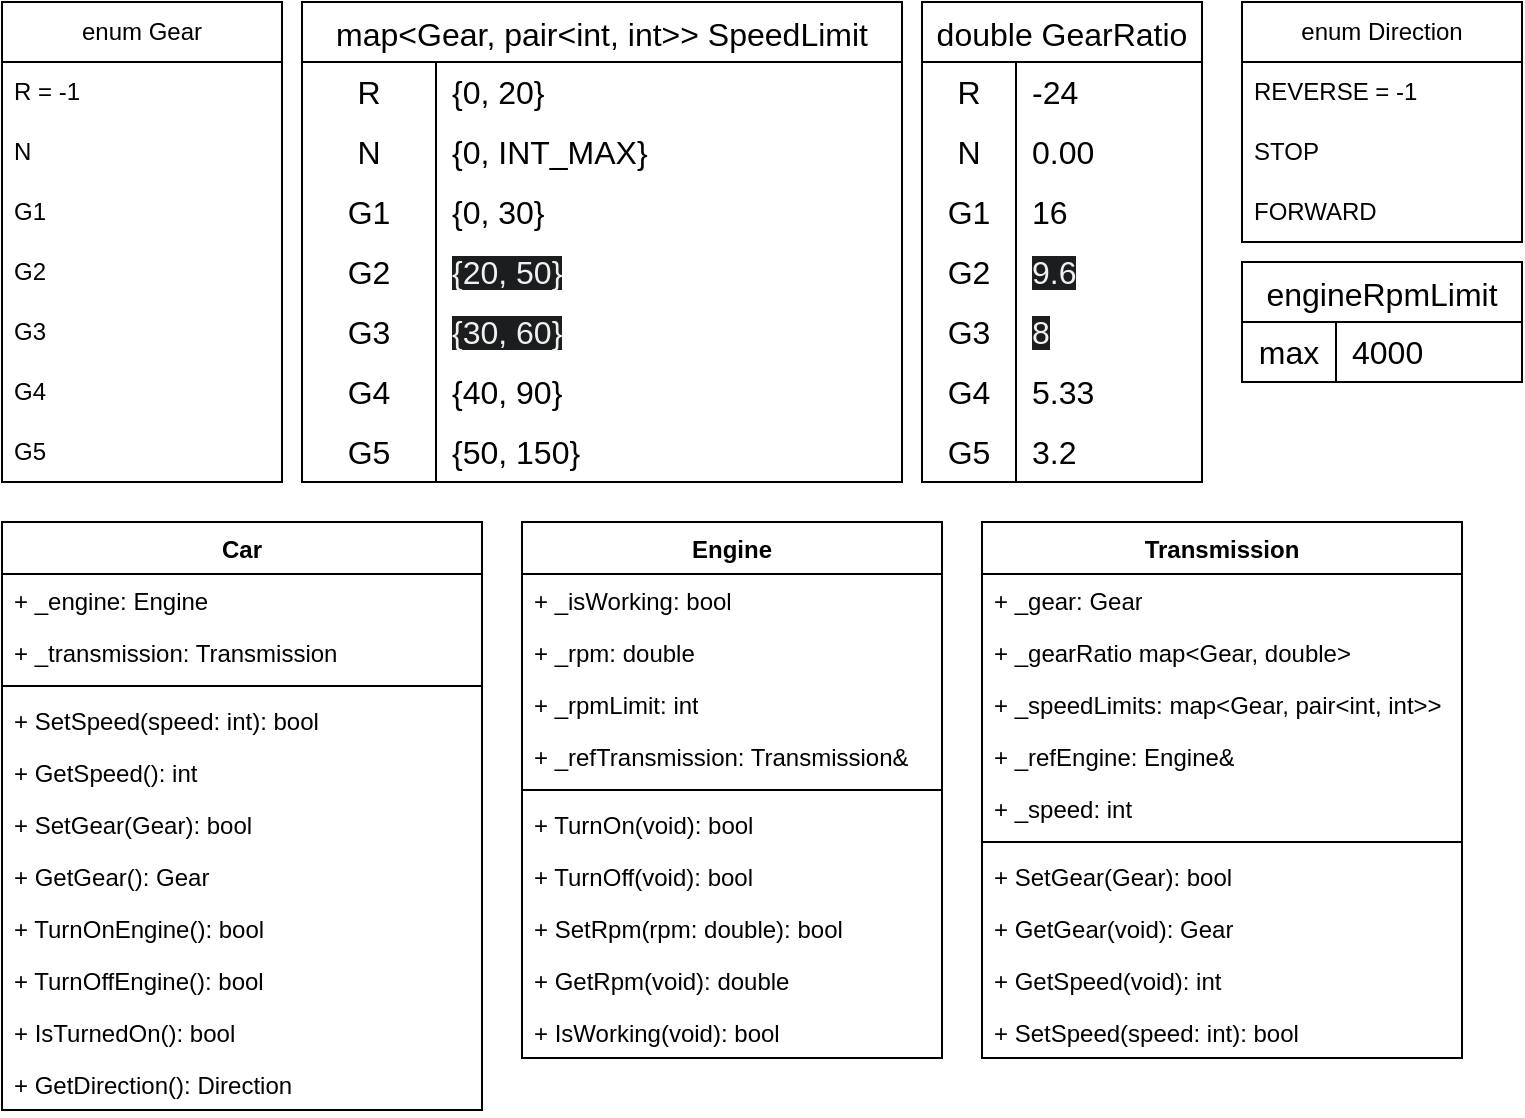 <mxfile version="24.1.0" type="device">
  <diagram id="6lYlcoPWUrVrWFuc1399" name="Страница — 1">
    <mxGraphModel dx="1502" dy="725" grid="1" gridSize="10" guides="1" tooltips="1" connect="1" arrows="1" fold="1" page="1" pageScale="1" pageWidth="827" pageHeight="1169" math="0" shadow="0">
      <root>
        <mxCell id="0" />
        <mxCell id="1" parent="0" />
        <mxCell id="TPTpMPgD_mqjAz3psXa6-1" value="enum Gear" style="swimlane;fontStyle=0;childLayout=stackLayout;horizontal=1;startSize=30;horizontalStack=0;resizeParent=1;resizeParentMax=0;resizeLast=0;collapsible=1;marginBottom=0;whiteSpace=wrap;html=1;" parent="1" vertex="1">
          <mxGeometry x="40" y="40" width="140" height="240" as="geometry" />
        </mxCell>
        <mxCell id="TPTpMPgD_mqjAz3psXa6-2" value="R = -1" style="text;strokeColor=none;fillColor=none;align=left;verticalAlign=middle;spacingLeft=4;spacingRight=4;overflow=hidden;points=[[0,0.5],[1,0.5]];portConstraint=eastwest;rotatable=0;whiteSpace=wrap;html=1;" parent="TPTpMPgD_mqjAz3psXa6-1" vertex="1">
          <mxGeometry y="30" width="140" height="30" as="geometry" />
        </mxCell>
        <mxCell id="TPTpMPgD_mqjAz3psXa6-3" value="N" style="text;strokeColor=none;fillColor=none;align=left;verticalAlign=middle;spacingLeft=4;spacingRight=4;overflow=hidden;points=[[0,0.5],[1,0.5]];portConstraint=eastwest;rotatable=0;whiteSpace=wrap;html=1;" parent="TPTpMPgD_mqjAz3psXa6-1" vertex="1">
          <mxGeometry y="60" width="140" height="30" as="geometry" />
        </mxCell>
        <mxCell id="TPTpMPgD_mqjAz3psXa6-4" value="G1" style="text;strokeColor=none;fillColor=none;align=left;verticalAlign=middle;spacingLeft=4;spacingRight=4;overflow=hidden;points=[[0,0.5],[1,0.5]];portConstraint=eastwest;rotatable=0;whiteSpace=wrap;html=1;" parent="TPTpMPgD_mqjAz3psXa6-1" vertex="1">
          <mxGeometry y="90" width="140" height="30" as="geometry" />
        </mxCell>
        <mxCell id="TPTpMPgD_mqjAz3psXa6-8" value="G2" style="text;strokeColor=none;fillColor=none;align=left;verticalAlign=middle;spacingLeft=4;spacingRight=4;overflow=hidden;points=[[0,0.5],[1,0.5]];portConstraint=eastwest;rotatable=0;whiteSpace=wrap;html=1;" parent="TPTpMPgD_mqjAz3psXa6-1" vertex="1">
          <mxGeometry y="120" width="140" height="30" as="geometry" />
        </mxCell>
        <mxCell id="TPTpMPgD_mqjAz3psXa6-7" value="G3" style="text;strokeColor=none;fillColor=none;align=left;verticalAlign=middle;spacingLeft=4;spacingRight=4;overflow=hidden;points=[[0,0.5],[1,0.5]];portConstraint=eastwest;rotatable=0;whiteSpace=wrap;html=1;" parent="TPTpMPgD_mqjAz3psXa6-1" vertex="1">
          <mxGeometry y="150" width="140" height="30" as="geometry" />
        </mxCell>
        <mxCell id="TPTpMPgD_mqjAz3psXa6-6" value="G4" style="text;strokeColor=none;fillColor=none;align=left;verticalAlign=middle;spacingLeft=4;spacingRight=4;overflow=hidden;points=[[0,0.5],[1,0.5]];portConstraint=eastwest;rotatable=0;whiteSpace=wrap;html=1;" parent="TPTpMPgD_mqjAz3psXa6-1" vertex="1">
          <mxGeometry y="180" width="140" height="30" as="geometry" />
        </mxCell>
        <mxCell id="TPTpMPgD_mqjAz3psXa6-5" value="G5" style="text;strokeColor=none;fillColor=none;align=left;verticalAlign=middle;spacingLeft=4;spacingRight=4;overflow=hidden;points=[[0,0.5],[1,0.5]];portConstraint=eastwest;rotatable=0;whiteSpace=wrap;html=1;" parent="TPTpMPgD_mqjAz3psXa6-1" vertex="1">
          <mxGeometry y="210" width="140" height="30" as="geometry" />
        </mxCell>
        <mxCell id="TPTpMPgD_mqjAz3psXa6-21" value="map&lt;Gear, pair&lt;int, int&gt;&gt; SpeedLimit" style="shape=table;startSize=30;container=1;collapsible=0;childLayout=tableLayout;fixedRows=1;rowLines=0;fontStyle=0;strokeColor=default;fontSize=16;" parent="1" vertex="1">
          <mxGeometry x="190" y="40" width="300" height="240" as="geometry" />
        </mxCell>
        <mxCell id="TPTpMPgD_mqjAz3psXa6-22" value="" style="shape=tableRow;horizontal=0;startSize=0;swimlaneHead=0;swimlaneBody=0;top=0;left=0;bottom=0;right=0;collapsible=0;dropTarget=0;fillColor=none;points=[[0,0.5],[1,0.5]];portConstraint=eastwest;strokeColor=inherit;fontSize=16;" parent="TPTpMPgD_mqjAz3psXa6-21" vertex="1">
          <mxGeometry y="30" width="300" height="30" as="geometry" />
        </mxCell>
        <mxCell id="TPTpMPgD_mqjAz3psXa6-23" value="R" style="shape=partialRectangle;html=1;whiteSpace=wrap;connectable=0;fillColor=none;top=0;left=0;bottom=0;right=0;overflow=hidden;pointerEvents=1;strokeColor=inherit;fontSize=16;" parent="TPTpMPgD_mqjAz3psXa6-22" vertex="1">
          <mxGeometry width="67" height="30" as="geometry">
            <mxRectangle width="67" height="30" as="alternateBounds" />
          </mxGeometry>
        </mxCell>
        <mxCell id="TPTpMPgD_mqjAz3psXa6-24" value="{0, 20}" style="shape=partialRectangle;html=1;whiteSpace=wrap;connectable=0;fillColor=none;top=0;left=0;bottom=0;right=0;align=left;spacingLeft=6;overflow=hidden;strokeColor=inherit;fontSize=16;" parent="TPTpMPgD_mqjAz3psXa6-22" vertex="1">
          <mxGeometry x="67" width="233" height="30" as="geometry">
            <mxRectangle width="233" height="30" as="alternateBounds" />
          </mxGeometry>
        </mxCell>
        <mxCell id="TPTpMPgD_mqjAz3psXa6-25" value="" style="shape=tableRow;horizontal=0;startSize=0;swimlaneHead=0;swimlaneBody=0;top=0;left=0;bottom=0;right=0;collapsible=0;dropTarget=0;fillColor=none;points=[[0,0.5],[1,0.5]];portConstraint=eastwest;strokeColor=inherit;fontSize=16;" parent="TPTpMPgD_mqjAz3psXa6-21" vertex="1">
          <mxGeometry y="60" width="300" height="30" as="geometry" />
        </mxCell>
        <mxCell id="TPTpMPgD_mqjAz3psXa6-26" value="N" style="shape=partialRectangle;html=1;whiteSpace=wrap;connectable=0;fillColor=none;top=0;left=0;bottom=0;right=0;overflow=hidden;strokeColor=inherit;fontSize=16;" parent="TPTpMPgD_mqjAz3psXa6-25" vertex="1">
          <mxGeometry width="67" height="30" as="geometry">
            <mxRectangle width="67" height="30" as="alternateBounds" />
          </mxGeometry>
        </mxCell>
        <mxCell id="TPTpMPgD_mqjAz3psXa6-27" value="{0, INT_MAX}" style="shape=partialRectangle;html=1;whiteSpace=wrap;connectable=0;fillColor=none;top=0;left=0;bottom=0;right=0;align=left;spacingLeft=6;overflow=hidden;strokeColor=inherit;fontSize=16;" parent="TPTpMPgD_mqjAz3psXa6-25" vertex="1">
          <mxGeometry x="67" width="233" height="30" as="geometry">
            <mxRectangle width="233" height="30" as="alternateBounds" />
          </mxGeometry>
        </mxCell>
        <mxCell id="TPTpMPgD_mqjAz3psXa6-28" value="" style="shape=tableRow;horizontal=0;startSize=0;swimlaneHead=0;swimlaneBody=0;top=0;left=0;bottom=0;right=0;collapsible=0;dropTarget=0;fillColor=none;points=[[0,0.5],[1,0.5]];portConstraint=eastwest;strokeColor=inherit;fontSize=16;" parent="TPTpMPgD_mqjAz3psXa6-21" vertex="1">
          <mxGeometry y="90" width="300" height="30" as="geometry" />
        </mxCell>
        <mxCell id="TPTpMPgD_mqjAz3psXa6-29" value="G1" style="shape=partialRectangle;html=1;whiteSpace=wrap;connectable=0;fillColor=none;top=0;left=0;bottom=0;right=0;overflow=hidden;strokeColor=inherit;fontSize=16;" parent="TPTpMPgD_mqjAz3psXa6-28" vertex="1">
          <mxGeometry width="67" height="30" as="geometry">
            <mxRectangle width="67" height="30" as="alternateBounds" />
          </mxGeometry>
        </mxCell>
        <mxCell id="TPTpMPgD_mqjAz3psXa6-30" value="{0, 30}" style="shape=partialRectangle;html=1;whiteSpace=wrap;connectable=0;fillColor=none;top=0;left=0;bottom=0;right=0;align=left;spacingLeft=6;overflow=hidden;strokeColor=inherit;fontSize=16;" parent="TPTpMPgD_mqjAz3psXa6-28" vertex="1">
          <mxGeometry x="67" width="233" height="30" as="geometry">
            <mxRectangle width="233" height="30" as="alternateBounds" />
          </mxGeometry>
        </mxCell>
        <mxCell id="TPTpMPgD_mqjAz3psXa6-40" style="shape=tableRow;horizontal=0;startSize=0;swimlaneHead=0;swimlaneBody=0;top=0;left=0;bottom=0;right=0;collapsible=0;dropTarget=0;fillColor=none;points=[[0,0.5],[1,0.5]];portConstraint=eastwest;strokeColor=inherit;fontSize=16;" parent="TPTpMPgD_mqjAz3psXa6-21" vertex="1">
          <mxGeometry y="120" width="300" height="30" as="geometry" />
        </mxCell>
        <mxCell id="TPTpMPgD_mqjAz3psXa6-41" value="G2" style="shape=partialRectangle;html=1;whiteSpace=wrap;connectable=0;fillColor=none;top=0;left=0;bottom=0;right=0;overflow=hidden;strokeColor=inherit;fontSize=16;" parent="TPTpMPgD_mqjAz3psXa6-40" vertex="1">
          <mxGeometry width="67" height="30" as="geometry">
            <mxRectangle width="67" height="30" as="alternateBounds" />
          </mxGeometry>
        </mxCell>
        <mxCell id="TPTpMPgD_mqjAz3psXa6-42" value="&lt;span style=&quot;color: rgb(240, 240, 240); font-family: Helvetica; font-size: 16px; font-style: normal; font-variant-ligatures: normal; font-variant-caps: normal; font-weight: 400; letter-spacing: normal; orphans: 2; text-align: left; text-indent: 0px; text-transform: none; widows: 2; word-spacing: 0px; -webkit-text-stroke-width: 0px; white-space: normal; background-color: rgb(27, 29, 30); text-decoration-thickness: initial; text-decoration-style: initial; text-decoration-color: initial; display: inline !important; float: none;&quot;&gt;{20, 50}&lt;/span&gt;" style="shape=partialRectangle;html=1;whiteSpace=wrap;connectable=0;fillColor=none;top=0;left=0;bottom=0;right=0;align=left;spacingLeft=6;overflow=hidden;strokeColor=inherit;fontSize=16;" parent="TPTpMPgD_mqjAz3psXa6-40" vertex="1">
          <mxGeometry x="67" width="233" height="30" as="geometry">
            <mxRectangle width="233" height="30" as="alternateBounds" />
          </mxGeometry>
        </mxCell>
        <mxCell id="TPTpMPgD_mqjAz3psXa6-37" style="shape=tableRow;horizontal=0;startSize=0;swimlaneHead=0;swimlaneBody=0;top=0;left=0;bottom=0;right=0;collapsible=0;dropTarget=0;fillColor=none;points=[[0,0.5],[1,0.5]];portConstraint=eastwest;strokeColor=inherit;fontSize=16;" parent="TPTpMPgD_mqjAz3psXa6-21" vertex="1">
          <mxGeometry y="150" width="300" height="30" as="geometry" />
        </mxCell>
        <mxCell id="TPTpMPgD_mqjAz3psXa6-38" value="G3" style="shape=partialRectangle;html=1;whiteSpace=wrap;connectable=0;fillColor=none;top=0;left=0;bottom=0;right=0;overflow=hidden;strokeColor=inherit;fontSize=16;" parent="TPTpMPgD_mqjAz3psXa6-37" vertex="1">
          <mxGeometry width="67" height="30" as="geometry">
            <mxRectangle width="67" height="30" as="alternateBounds" />
          </mxGeometry>
        </mxCell>
        <mxCell id="TPTpMPgD_mqjAz3psXa6-39" value="&lt;span style=&quot;color: rgb(240, 240, 240); font-family: Helvetica; font-size: 16px; font-style: normal; font-variant-ligatures: normal; font-variant-caps: normal; font-weight: 400; letter-spacing: normal; orphans: 2; text-align: left; text-indent: 0px; text-transform: none; widows: 2; word-spacing: 0px; -webkit-text-stroke-width: 0px; white-space: normal; background-color: rgb(27, 29, 30); text-decoration-thickness: initial; text-decoration-style: initial; text-decoration-color: initial; display: inline !important; float: none;&quot;&gt;{30, 60}&lt;/span&gt;" style="shape=partialRectangle;html=1;whiteSpace=wrap;connectable=0;fillColor=none;top=0;left=0;bottom=0;right=0;align=left;spacingLeft=6;overflow=hidden;strokeColor=inherit;fontSize=16;" parent="TPTpMPgD_mqjAz3psXa6-37" vertex="1">
          <mxGeometry x="67" width="233" height="30" as="geometry">
            <mxRectangle width="233" height="30" as="alternateBounds" />
          </mxGeometry>
        </mxCell>
        <mxCell id="TPTpMPgD_mqjAz3psXa6-34" style="shape=tableRow;horizontal=0;startSize=0;swimlaneHead=0;swimlaneBody=0;top=0;left=0;bottom=0;right=0;collapsible=0;dropTarget=0;fillColor=none;points=[[0,0.5],[1,0.5]];portConstraint=eastwest;strokeColor=inherit;fontSize=16;" parent="TPTpMPgD_mqjAz3psXa6-21" vertex="1">
          <mxGeometry y="180" width="300" height="30" as="geometry" />
        </mxCell>
        <mxCell id="TPTpMPgD_mqjAz3psXa6-35" value="G4" style="shape=partialRectangle;html=1;whiteSpace=wrap;connectable=0;fillColor=none;top=0;left=0;bottom=0;right=0;overflow=hidden;strokeColor=inherit;fontSize=16;" parent="TPTpMPgD_mqjAz3psXa6-34" vertex="1">
          <mxGeometry width="67" height="30" as="geometry">
            <mxRectangle width="67" height="30" as="alternateBounds" />
          </mxGeometry>
        </mxCell>
        <mxCell id="TPTpMPgD_mqjAz3psXa6-36" value="{40, 90}" style="shape=partialRectangle;html=1;whiteSpace=wrap;connectable=0;fillColor=none;top=0;left=0;bottom=0;right=0;align=left;spacingLeft=6;overflow=hidden;strokeColor=inherit;fontSize=16;" parent="TPTpMPgD_mqjAz3psXa6-34" vertex="1">
          <mxGeometry x="67" width="233" height="30" as="geometry">
            <mxRectangle width="233" height="30" as="alternateBounds" />
          </mxGeometry>
        </mxCell>
        <mxCell id="TPTpMPgD_mqjAz3psXa6-31" style="shape=tableRow;horizontal=0;startSize=0;swimlaneHead=0;swimlaneBody=0;top=0;left=0;bottom=0;right=0;collapsible=0;dropTarget=0;fillColor=none;points=[[0,0.5],[1,0.5]];portConstraint=eastwest;strokeColor=inherit;fontSize=16;" parent="TPTpMPgD_mqjAz3psXa6-21" vertex="1">
          <mxGeometry y="210" width="300" height="30" as="geometry" />
        </mxCell>
        <mxCell id="TPTpMPgD_mqjAz3psXa6-32" value="G5" style="shape=partialRectangle;html=1;whiteSpace=wrap;connectable=0;fillColor=none;top=0;left=0;bottom=0;right=0;overflow=hidden;strokeColor=inherit;fontSize=16;" parent="TPTpMPgD_mqjAz3psXa6-31" vertex="1">
          <mxGeometry width="67" height="30" as="geometry">
            <mxRectangle width="67" height="30" as="alternateBounds" />
          </mxGeometry>
        </mxCell>
        <mxCell id="TPTpMPgD_mqjAz3psXa6-33" value="{50, 150}" style="shape=partialRectangle;html=1;whiteSpace=wrap;connectable=0;fillColor=none;top=0;left=0;bottom=0;right=0;align=left;spacingLeft=6;overflow=hidden;strokeColor=inherit;fontSize=16;" parent="TPTpMPgD_mqjAz3psXa6-31" vertex="1">
          <mxGeometry x="67" width="233" height="30" as="geometry">
            <mxRectangle width="233" height="30" as="alternateBounds" />
          </mxGeometry>
        </mxCell>
        <mxCell id="TPTpMPgD_mqjAz3psXa6-43" value="Car" style="swimlane;fontStyle=1;align=center;verticalAlign=top;childLayout=stackLayout;horizontal=1;startSize=26;horizontalStack=0;resizeParent=1;resizeParentMax=0;resizeLast=0;collapsible=1;marginBottom=0;whiteSpace=wrap;html=1;" parent="1" vertex="1">
          <mxGeometry x="40" y="300" width="240" height="294" as="geometry" />
        </mxCell>
        <mxCell id="TPTpMPgD_mqjAz3psXa6-51" value="+ _engine: Engine" style="text;strokeColor=none;fillColor=none;align=left;verticalAlign=top;spacingLeft=4;spacingRight=4;overflow=hidden;rotatable=0;points=[[0,0.5],[1,0.5]];portConstraint=eastwest;whiteSpace=wrap;html=1;" parent="TPTpMPgD_mqjAz3psXa6-43" vertex="1">
          <mxGeometry y="26" width="240" height="26" as="geometry" />
        </mxCell>
        <mxCell id="TPTpMPgD_mqjAz3psXa6-50" value="+ _transmission: Tr&lt;span style=&quot;background-color: initial;&quot;&gt;ansmission&lt;/span&gt;" style="text;strokeColor=none;fillColor=none;align=left;verticalAlign=top;spacingLeft=4;spacingRight=4;overflow=hidden;rotatable=0;points=[[0,0.5],[1,0.5]];portConstraint=eastwest;whiteSpace=wrap;html=1;" parent="TPTpMPgD_mqjAz3psXa6-43" vertex="1">
          <mxGeometry y="52" width="240" height="26" as="geometry" />
        </mxCell>
        <mxCell id="TPTpMPgD_mqjAz3psXa6-45" value="" style="line;strokeWidth=1;fillColor=none;align=left;verticalAlign=middle;spacingTop=-1;spacingLeft=3;spacingRight=3;rotatable=0;labelPosition=right;points=[];portConstraint=eastwest;strokeColor=inherit;" parent="TPTpMPgD_mqjAz3psXa6-43" vertex="1">
          <mxGeometry y="78" width="240" height="8" as="geometry" />
        </mxCell>
        <mxCell id="TPTpMPgD_mqjAz3psXa6-49" value="+ SetSpeed(speed: int): bool" style="text;strokeColor=none;fillColor=none;align=left;verticalAlign=top;spacingLeft=4;spacingRight=4;overflow=hidden;rotatable=0;points=[[0,0.5],[1,0.5]];portConstraint=eastwest;whiteSpace=wrap;html=1;" parent="TPTpMPgD_mqjAz3psXa6-43" vertex="1">
          <mxGeometry y="86" width="240" height="26" as="geometry" />
        </mxCell>
        <mxCell id="TPTpMPgD_mqjAz3psXa6-48" value="+ GetSpeed(): int" style="text;strokeColor=none;fillColor=none;align=left;verticalAlign=top;spacingLeft=4;spacingRight=4;overflow=hidden;rotatable=0;points=[[0,0.5],[1,0.5]];portConstraint=eastwest;whiteSpace=wrap;html=1;" parent="TPTpMPgD_mqjAz3psXa6-43" vertex="1">
          <mxGeometry y="112" width="240" height="26" as="geometry" />
        </mxCell>
        <mxCell id="TPTpMPgD_mqjAz3psXa6-47" value="+ SetGear(Gear): bool" style="text;strokeColor=none;fillColor=none;align=left;verticalAlign=top;spacingLeft=4;spacingRight=4;overflow=hidden;rotatable=0;points=[[0,0.5],[1,0.5]];portConstraint=eastwest;whiteSpace=wrap;html=1;" parent="TPTpMPgD_mqjAz3psXa6-43" vertex="1">
          <mxGeometry y="138" width="240" height="26" as="geometry" />
        </mxCell>
        <mxCell id="TPTpMPgD_mqjAz3psXa6-160" value="+ GetGear(): Gear" style="text;strokeColor=none;fillColor=none;align=left;verticalAlign=top;spacingLeft=4;spacingRight=4;overflow=hidden;rotatable=0;points=[[0,0.5],[1,0.5]];portConstraint=eastwest;whiteSpace=wrap;html=1;" parent="TPTpMPgD_mqjAz3psXa6-43" vertex="1">
          <mxGeometry y="164" width="240" height="26" as="geometry" />
        </mxCell>
        <mxCell id="TPTpMPgD_mqjAz3psXa6-72" value="+ TurnOnEngine(): bool" style="text;strokeColor=none;fillColor=none;align=left;verticalAlign=top;spacingLeft=4;spacingRight=4;overflow=hidden;rotatable=0;points=[[0,0.5],[1,0.5]];portConstraint=eastwest;whiteSpace=wrap;html=1;" parent="TPTpMPgD_mqjAz3psXa6-43" vertex="1">
          <mxGeometry y="190" width="240" height="26" as="geometry" />
        </mxCell>
        <mxCell id="TPTpMPgD_mqjAz3psXa6-71" value="+ TurnOffEngine(): bool" style="text;strokeColor=none;fillColor=none;align=left;verticalAlign=top;spacingLeft=4;spacingRight=4;overflow=hidden;rotatable=0;points=[[0,0.5],[1,0.5]];portConstraint=eastwest;whiteSpace=wrap;html=1;" parent="TPTpMPgD_mqjAz3psXa6-43" vertex="1">
          <mxGeometry y="216" width="240" height="26" as="geometry" />
        </mxCell>
        <mxCell id="TPTpMPgD_mqjAz3psXa6-136" value="+ IsTurnedOn(): bool" style="text;strokeColor=none;fillColor=none;align=left;verticalAlign=top;spacingLeft=4;spacingRight=4;overflow=hidden;rotatable=0;points=[[0,0.5],[1,0.5]];portConstraint=eastwest;whiteSpace=wrap;html=1;" parent="TPTpMPgD_mqjAz3psXa6-43" vertex="1">
          <mxGeometry y="242" width="240" height="26" as="geometry" />
        </mxCell>
        <mxCell id="TPTpMPgD_mqjAz3psXa6-159" value="+ GetDirection(): Direction" style="text;strokeColor=none;fillColor=none;align=left;verticalAlign=top;spacingLeft=4;spacingRight=4;overflow=hidden;rotatable=0;points=[[0,0.5],[1,0.5]];portConstraint=eastwest;whiteSpace=wrap;html=1;" parent="TPTpMPgD_mqjAz3psXa6-43" vertex="1">
          <mxGeometry y="268" width="240" height="26" as="geometry" />
        </mxCell>
        <mxCell id="TPTpMPgD_mqjAz3psXa6-52" value="Engine" style="swimlane;fontStyle=1;align=center;verticalAlign=top;childLayout=stackLayout;horizontal=1;startSize=26;horizontalStack=0;resizeParent=1;resizeParentMax=0;resizeLast=0;collapsible=1;marginBottom=0;whiteSpace=wrap;html=1;" parent="1" vertex="1">
          <mxGeometry x="300" y="300" width="210" height="268" as="geometry" />
        </mxCell>
        <mxCell id="ascmvJ3S3GKUbFKIcnpn-3" value="+ _isWorking: bool" style="text;strokeColor=none;fillColor=none;align=left;verticalAlign=top;spacingLeft=4;spacingRight=4;overflow=hidden;rotatable=0;points=[[0,0.5],[1,0.5]];portConstraint=eastwest;whiteSpace=wrap;html=1;" parent="TPTpMPgD_mqjAz3psXa6-52" vertex="1">
          <mxGeometry y="26" width="210" height="26" as="geometry" />
        </mxCell>
        <mxCell id="TPTpMPgD_mqjAz3psXa6-73" value="+ _rpm: double" style="text;strokeColor=none;fillColor=none;align=left;verticalAlign=top;spacingLeft=4;spacingRight=4;overflow=hidden;rotatable=0;points=[[0,0.5],[1,0.5]];portConstraint=eastwest;whiteSpace=wrap;html=1;" parent="TPTpMPgD_mqjAz3psXa6-52" vertex="1">
          <mxGeometry y="52" width="210" height="26" as="geometry" />
        </mxCell>
        <mxCell id="TPTpMPgD_mqjAz3psXa6-75" value="&lt;div style=&quot;text-align: center;&quot;&gt;&lt;span style=&quot;background-color: initial;&quot;&gt;+ _rpmLimit: &lt;span style=&quot;text-wrap: nowrap;&quot;&gt;int&lt;/span&gt;&lt;/span&gt;&lt;/div&gt;" style="text;strokeColor=none;fillColor=none;align=left;verticalAlign=top;spacingLeft=4;spacingRight=4;overflow=hidden;rotatable=0;points=[[0,0.5],[1,0.5]];portConstraint=eastwest;whiteSpace=wrap;html=1;" parent="TPTpMPgD_mqjAz3psXa6-52" vertex="1">
          <mxGeometry y="78" width="210" height="26" as="geometry" />
        </mxCell>
        <mxCell id="ascmvJ3S3GKUbFKIcnpn-2" value="+ _refTransmission: Transmission&amp;amp;" style="text;strokeColor=none;fillColor=none;align=left;verticalAlign=top;spacingLeft=4;spacingRight=4;overflow=hidden;rotatable=0;points=[[0,0.5],[1,0.5]];portConstraint=eastwest;whiteSpace=wrap;html=1;" parent="TPTpMPgD_mqjAz3psXa6-52" vertex="1">
          <mxGeometry y="104" width="210" height="26" as="geometry" />
        </mxCell>
        <mxCell id="TPTpMPgD_mqjAz3psXa6-56" value="" style="line;strokeWidth=1;fillColor=none;align=left;verticalAlign=middle;spacingTop=-1;spacingLeft=3;spacingRight=3;rotatable=0;labelPosition=right;points=[];portConstraint=eastwest;strokeColor=inherit;" parent="TPTpMPgD_mqjAz3psXa6-52" vertex="1">
          <mxGeometry y="130" width="210" height="8" as="geometry" />
        </mxCell>
        <mxCell id="TPTpMPgD_mqjAz3psXa6-57" value="+ TurnOn(void): bool" style="text;strokeColor=none;fillColor=none;align=left;verticalAlign=top;spacingLeft=4;spacingRight=4;overflow=hidden;rotatable=0;points=[[0,0.5],[1,0.5]];portConstraint=eastwest;whiteSpace=wrap;html=1;" parent="TPTpMPgD_mqjAz3psXa6-52" vertex="1">
          <mxGeometry y="138" width="210" height="26" as="geometry" />
        </mxCell>
        <mxCell id="TPTpMPgD_mqjAz3psXa6-59" value="+ TurnOff(void): bool" style="text;strokeColor=none;fillColor=none;align=left;verticalAlign=top;spacingLeft=4;spacingRight=4;overflow=hidden;rotatable=0;points=[[0,0.5],[1,0.5]];portConstraint=eastwest;whiteSpace=wrap;html=1;" parent="TPTpMPgD_mqjAz3psXa6-52" vertex="1">
          <mxGeometry y="164" width="210" height="26" as="geometry" />
        </mxCell>
        <mxCell id="TPTpMPgD_mqjAz3psXa6-60" value="+ SetRpm(rpm: double): bool" style="text;strokeColor=none;fillColor=none;align=left;verticalAlign=top;spacingLeft=4;spacingRight=4;overflow=hidden;rotatable=0;points=[[0,0.5],[1,0.5]];portConstraint=eastwest;whiteSpace=wrap;html=1;" parent="TPTpMPgD_mqjAz3psXa6-52" vertex="1">
          <mxGeometry y="190" width="210" height="26" as="geometry" />
        </mxCell>
        <mxCell id="TPTpMPgD_mqjAz3psXa6-148" value="+ GetRpm(void): double" style="text;strokeColor=none;fillColor=none;align=left;verticalAlign=top;spacingLeft=4;spacingRight=4;overflow=hidden;rotatable=0;points=[[0,0.5],[1,0.5]];portConstraint=eastwest;whiteSpace=wrap;html=1;" parent="TPTpMPgD_mqjAz3psXa6-52" vertex="1">
          <mxGeometry y="216" width="210" height="26" as="geometry" />
        </mxCell>
        <mxCell id="ascmvJ3S3GKUbFKIcnpn-4" value="+ IsWorking(void): bool" style="text;strokeColor=none;fillColor=none;align=left;verticalAlign=top;spacingLeft=4;spacingRight=4;overflow=hidden;rotatable=0;points=[[0,0.5],[1,0.5]];portConstraint=eastwest;whiteSpace=wrap;html=1;" parent="TPTpMPgD_mqjAz3psXa6-52" vertex="1">
          <mxGeometry y="242" width="210" height="26" as="geometry" />
        </mxCell>
        <mxCell id="TPTpMPgD_mqjAz3psXa6-61" value="Transmission" style="swimlane;fontStyle=1;align=center;verticalAlign=top;childLayout=stackLayout;horizontal=1;startSize=26;horizontalStack=0;resizeParent=1;resizeParentMax=0;resizeLast=0;collapsible=1;marginBottom=0;whiteSpace=wrap;html=1;" parent="1" vertex="1">
          <mxGeometry x="530" y="300" width="240" height="268" as="geometry" />
        </mxCell>
        <mxCell id="TPTpMPgD_mqjAz3psXa6-62" value="+ _gear: Gear" style="text;strokeColor=none;fillColor=none;align=left;verticalAlign=top;spacingLeft=4;spacingRight=4;overflow=hidden;rotatable=0;points=[[0,0.5],[1,0.5]];portConstraint=eastwest;whiteSpace=wrap;html=1;" parent="TPTpMPgD_mqjAz3psXa6-61" vertex="1">
          <mxGeometry y="26" width="240" height="26" as="geometry" />
        </mxCell>
        <mxCell id="TPTpMPgD_mqjAz3psXa6-144" value="+ _gearRatio map&amp;lt;Gear, double&amp;gt;" style="text;strokeColor=none;fillColor=none;align=left;verticalAlign=top;spacingLeft=4;spacingRight=4;overflow=hidden;rotatable=0;points=[[0,0.5],[1,0.5]];portConstraint=eastwest;whiteSpace=wrap;html=1;" parent="TPTpMPgD_mqjAz3psXa6-61" vertex="1">
          <mxGeometry y="52" width="240" height="26" as="geometry" />
        </mxCell>
        <mxCell id="TPTpMPgD_mqjAz3psXa6-143" value="+ _speedLimits: map&amp;lt;Gear, pair&amp;lt;int, int&amp;gt;&amp;gt;" style="text;strokeColor=none;fillColor=none;align=left;verticalAlign=top;spacingLeft=4;spacingRight=4;overflow=hidden;rotatable=0;points=[[0,0.5],[1,0.5]];portConstraint=eastwest;whiteSpace=wrap;html=1;" parent="TPTpMPgD_mqjAz3psXa6-61" vertex="1">
          <mxGeometry y="78" width="240" height="26" as="geometry" />
        </mxCell>
        <mxCell id="ascmvJ3S3GKUbFKIcnpn-1" value="+ _refEngine: Engine&amp;amp;" style="text;strokeColor=none;fillColor=none;align=left;verticalAlign=top;spacingLeft=4;spacingRight=4;overflow=hidden;rotatable=0;points=[[0,0.5],[1,0.5]];portConstraint=eastwest;whiteSpace=wrap;html=1;" parent="TPTpMPgD_mqjAz3psXa6-61" vertex="1">
          <mxGeometry y="104" width="240" height="26" as="geometry" />
        </mxCell>
        <mxCell id="SaGAW9vOJm-9OetSatAL-1" value="+ _speed: int" style="text;strokeColor=none;fillColor=none;align=left;verticalAlign=top;spacingLeft=4;spacingRight=4;overflow=hidden;rotatable=0;points=[[0,0.5],[1,0.5]];portConstraint=eastwest;whiteSpace=wrap;html=1;" vertex="1" parent="TPTpMPgD_mqjAz3psXa6-61">
          <mxGeometry y="130" width="240" height="26" as="geometry" />
        </mxCell>
        <mxCell id="TPTpMPgD_mqjAz3psXa6-63" value="" style="line;strokeWidth=1;fillColor=none;align=left;verticalAlign=middle;spacingTop=-1;spacingLeft=3;spacingRight=3;rotatable=0;labelPosition=right;points=[];portConstraint=eastwest;strokeColor=inherit;" parent="TPTpMPgD_mqjAz3psXa6-61" vertex="1">
          <mxGeometry y="156" width="240" height="8" as="geometry" />
        </mxCell>
        <mxCell id="TPTpMPgD_mqjAz3psXa6-66" value="+ SetGear(Gear): bool" style="text;strokeColor=none;fillColor=none;align=left;verticalAlign=top;spacingLeft=4;spacingRight=4;overflow=hidden;rotatable=0;points=[[0,0.5],[1,0.5]];portConstraint=eastwest;whiteSpace=wrap;html=1;" parent="TPTpMPgD_mqjAz3psXa6-61" vertex="1">
          <mxGeometry y="164" width="240" height="26" as="geometry" />
        </mxCell>
        <mxCell id="TPTpMPgD_mqjAz3psXa6-67" value="+ GetGear(void): Gear" style="text;strokeColor=none;fillColor=none;align=left;verticalAlign=top;spacingLeft=4;spacingRight=4;overflow=hidden;rotatable=0;points=[[0,0.5],[1,0.5]];portConstraint=eastwest;whiteSpace=wrap;html=1;" parent="TPTpMPgD_mqjAz3psXa6-61" vertex="1">
          <mxGeometry y="190" width="240" height="26" as="geometry" />
        </mxCell>
        <mxCell id="TPTpMPgD_mqjAz3psXa6-142" value="+ GetSpeed(void): int" style="text;strokeColor=none;fillColor=none;align=left;verticalAlign=top;spacingLeft=4;spacingRight=4;overflow=hidden;rotatable=0;points=[[0,0.5],[1,0.5]];portConstraint=eastwest;whiteSpace=wrap;html=1;" parent="TPTpMPgD_mqjAz3psXa6-61" vertex="1">
          <mxGeometry y="216" width="240" height="26" as="geometry" />
        </mxCell>
        <mxCell id="ascmvJ3S3GKUbFKIcnpn-5" value="+ SetSpeed(speed: int): bool" style="text;strokeColor=none;fillColor=none;align=left;verticalAlign=top;spacingLeft=4;spacingRight=4;overflow=hidden;rotatable=0;points=[[0,0.5],[1,0.5]];portConstraint=eastwest;whiteSpace=wrap;html=1;" parent="TPTpMPgD_mqjAz3psXa6-61" vertex="1">
          <mxGeometry y="242" width="240" height="26" as="geometry" />
        </mxCell>
        <mxCell id="TPTpMPgD_mqjAz3psXa6-86" value="double GearRatio" style="shape=table;startSize=30;container=1;collapsible=0;childLayout=tableLayout;fixedRows=1;rowLines=0;fontStyle=0;strokeColor=default;fontSize=16;" parent="1" vertex="1">
          <mxGeometry x="500" y="40" width="140" height="240" as="geometry" />
        </mxCell>
        <mxCell id="TPTpMPgD_mqjAz3psXa6-87" value="" style="shape=tableRow;horizontal=0;startSize=0;swimlaneHead=0;swimlaneBody=0;top=0;left=0;bottom=0;right=0;collapsible=0;dropTarget=0;fillColor=none;points=[[0,0.5],[1,0.5]];portConstraint=eastwest;strokeColor=inherit;fontSize=16;" parent="TPTpMPgD_mqjAz3psXa6-86" vertex="1">
          <mxGeometry y="30" width="140" height="30" as="geometry" />
        </mxCell>
        <mxCell id="TPTpMPgD_mqjAz3psXa6-88" value="R" style="shape=partialRectangle;html=1;whiteSpace=wrap;connectable=0;fillColor=none;top=0;left=0;bottom=0;right=0;overflow=hidden;pointerEvents=1;strokeColor=inherit;fontSize=16;" parent="TPTpMPgD_mqjAz3psXa6-87" vertex="1">
          <mxGeometry width="47" height="30" as="geometry">
            <mxRectangle width="47" height="30" as="alternateBounds" />
          </mxGeometry>
        </mxCell>
        <mxCell id="TPTpMPgD_mqjAz3psXa6-89" value="-24" style="shape=partialRectangle;html=1;whiteSpace=wrap;connectable=0;fillColor=none;top=0;left=0;bottom=0;right=0;align=left;spacingLeft=6;overflow=hidden;strokeColor=inherit;fontSize=16;" parent="TPTpMPgD_mqjAz3psXa6-87" vertex="1">
          <mxGeometry x="47" width="93" height="30" as="geometry">
            <mxRectangle width="93" height="30" as="alternateBounds" />
          </mxGeometry>
        </mxCell>
        <mxCell id="TPTpMPgD_mqjAz3psXa6-90" value="" style="shape=tableRow;horizontal=0;startSize=0;swimlaneHead=0;swimlaneBody=0;top=0;left=0;bottom=0;right=0;collapsible=0;dropTarget=0;fillColor=none;points=[[0,0.5],[1,0.5]];portConstraint=eastwest;strokeColor=inherit;fontSize=16;" parent="TPTpMPgD_mqjAz3psXa6-86" vertex="1">
          <mxGeometry y="60" width="140" height="30" as="geometry" />
        </mxCell>
        <mxCell id="TPTpMPgD_mqjAz3psXa6-91" value="N" style="shape=partialRectangle;html=1;whiteSpace=wrap;connectable=0;fillColor=none;top=0;left=0;bottom=0;right=0;overflow=hidden;strokeColor=inherit;fontSize=16;" parent="TPTpMPgD_mqjAz3psXa6-90" vertex="1">
          <mxGeometry width="47" height="30" as="geometry">
            <mxRectangle width="47" height="30" as="alternateBounds" />
          </mxGeometry>
        </mxCell>
        <mxCell id="TPTpMPgD_mqjAz3psXa6-92" value="0.00" style="shape=partialRectangle;html=1;whiteSpace=wrap;connectable=0;fillColor=none;top=0;left=0;bottom=0;right=0;align=left;spacingLeft=6;overflow=hidden;strokeColor=inherit;fontSize=16;" parent="TPTpMPgD_mqjAz3psXa6-90" vertex="1">
          <mxGeometry x="47" width="93" height="30" as="geometry">
            <mxRectangle width="93" height="30" as="alternateBounds" />
          </mxGeometry>
        </mxCell>
        <mxCell id="TPTpMPgD_mqjAz3psXa6-93" value="" style="shape=tableRow;horizontal=0;startSize=0;swimlaneHead=0;swimlaneBody=0;top=0;left=0;bottom=0;right=0;collapsible=0;dropTarget=0;fillColor=none;points=[[0,0.5],[1,0.5]];portConstraint=eastwest;strokeColor=inherit;fontSize=16;" parent="TPTpMPgD_mqjAz3psXa6-86" vertex="1">
          <mxGeometry y="90" width="140" height="30" as="geometry" />
        </mxCell>
        <mxCell id="TPTpMPgD_mqjAz3psXa6-94" value="G1" style="shape=partialRectangle;html=1;whiteSpace=wrap;connectable=0;fillColor=none;top=0;left=0;bottom=0;right=0;overflow=hidden;strokeColor=inherit;fontSize=16;" parent="TPTpMPgD_mqjAz3psXa6-93" vertex="1">
          <mxGeometry width="47" height="30" as="geometry">
            <mxRectangle width="47" height="30" as="alternateBounds" />
          </mxGeometry>
        </mxCell>
        <mxCell id="TPTpMPgD_mqjAz3psXa6-95" value="16" style="shape=partialRectangle;html=1;whiteSpace=wrap;connectable=0;fillColor=none;top=0;left=0;bottom=0;right=0;align=left;spacingLeft=6;overflow=hidden;strokeColor=inherit;fontSize=16;" parent="TPTpMPgD_mqjAz3psXa6-93" vertex="1">
          <mxGeometry x="47" width="93" height="30" as="geometry">
            <mxRectangle width="93" height="30" as="alternateBounds" />
          </mxGeometry>
        </mxCell>
        <mxCell id="TPTpMPgD_mqjAz3psXa6-96" style="shape=tableRow;horizontal=0;startSize=0;swimlaneHead=0;swimlaneBody=0;top=0;left=0;bottom=0;right=0;collapsible=0;dropTarget=0;fillColor=none;points=[[0,0.5],[1,0.5]];portConstraint=eastwest;strokeColor=inherit;fontSize=16;" parent="TPTpMPgD_mqjAz3psXa6-86" vertex="1">
          <mxGeometry y="120" width="140" height="30" as="geometry" />
        </mxCell>
        <mxCell id="TPTpMPgD_mqjAz3psXa6-97" value="G2" style="shape=partialRectangle;html=1;whiteSpace=wrap;connectable=0;fillColor=none;top=0;left=0;bottom=0;right=0;overflow=hidden;strokeColor=inherit;fontSize=16;" parent="TPTpMPgD_mqjAz3psXa6-96" vertex="1">
          <mxGeometry width="47" height="30" as="geometry">
            <mxRectangle width="47" height="30" as="alternateBounds" />
          </mxGeometry>
        </mxCell>
        <mxCell id="TPTpMPgD_mqjAz3psXa6-98" value="&lt;span style=&quot;color: rgb(240, 240, 240); font-family: Helvetica; font-size: 16px; font-style: normal; font-variant-ligatures: normal; font-variant-caps: normal; font-weight: 400; letter-spacing: normal; orphans: 2; text-align: left; text-indent: 0px; text-transform: none; widows: 2; word-spacing: 0px; -webkit-text-stroke-width: 0px; white-space: normal; background-color: rgb(27, 29, 30); text-decoration-thickness: initial; text-decoration-style: initial; text-decoration-color: initial; display: inline !important; float: none;&quot;&gt;9.6&lt;/span&gt;" style="shape=partialRectangle;html=1;whiteSpace=wrap;connectable=0;fillColor=none;top=0;left=0;bottom=0;right=0;align=left;spacingLeft=6;overflow=hidden;strokeColor=inherit;fontSize=16;" parent="TPTpMPgD_mqjAz3psXa6-96" vertex="1">
          <mxGeometry x="47" width="93" height="30" as="geometry">
            <mxRectangle width="93" height="30" as="alternateBounds" />
          </mxGeometry>
        </mxCell>
        <mxCell id="TPTpMPgD_mqjAz3psXa6-99" style="shape=tableRow;horizontal=0;startSize=0;swimlaneHead=0;swimlaneBody=0;top=0;left=0;bottom=0;right=0;collapsible=0;dropTarget=0;fillColor=none;points=[[0,0.5],[1,0.5]];portConstraint=eastwest;strokeColor=inherit;fontSize=16;" parent="TPTpMPgD_mqjAz3psXa6-86" vertex="1">
          <mxGeometry y="150" width="140" height="30" as="geometry" />
        </mxCell>
        <mxCell id="TPTpMPgD_mqjAz3psXa6-100" value="G3" style="shape=partialRectangle;html=1;whiteSpace=wrap;connectable=0;fillColor=none;top=0;left=0;bottom=0;right=0;overflow=hidden;strokeColor=inherit;fontSize=16;" parent="TPTpMPgD_mqjAz3psXa6-99" vertex="1">
          <mxGeometry width="47" height="30" as="geometry">
            <mxRectangle width="47" height="30" as="alternateBounds" />
          </mxGeometry>
        </mxCell>
        <mxCell id="TPTpMPgD_mqjAz3psXa6-101" value="&lt;span style=&quot;color: rgb(240, 240, 240); font-family: Helvetica; font-size: 16px; font-style: normal; font-variant-ligatures: normal; font-variant-caps: normal; font-weight: 400; letter-spacing: normal; orphans: 2; text-align: left; text-indent: 0px; text-transform: none; widows: 2; word-spacing: 0px; -webkit-text-stroke-width: 0px; white-space: normal; background-color: rgb(27, 29, 30); text-decoration-thickness: initial; text-decoration-style: initial; text-decoration-color: initial; display: inline !important; float: none;&quot;&gt;8&lt;/span&gt;" style="shape=partialRectangle;html=1;whiteSpace=wrap;connectable=0;fillColor=none;top=0;left=0;bottom=0;right=0;align=left;spacingLeft=6;overflow=hidden;strokeColor=inherit;fontSize=16;" parent="TPTpMPgD_mqjAz3psXa6-99" vertex="1">
          <mxGeometry x="47" width="93" height="30" as="geometry">
            <mxRectangle width="93" height="30" as="alternateBounds" />
          </mxGeometry>
        </mxCell>
        <mxCell id="TPTpMPgD_mqjAz3psXa6-102" style="shape=tableRow;horizontal=0;startSize=0;swimlaneHead=0;swimlaneBody=0;top=0;left=0;bottom=0;right=0;collapsible=0;dropTarget=0;fillColor=none;points=[[0,0.5],[1,0.5]];portConstraint=eastwest;strokeColor=inherit;fontSize=16;" parent="TPTpMPgD_mqjAz3psXa6-86" vertex="1">
          <mxGeometry y="180" width="140" height="30" as="geometry" />
        </mxCell>
        <mxCell id="TPTpMPgD_mqjAz3psXa6-103" value="G4" style="shape=partialRectangle;html=1;whiteSpace=wrap;connectable=0;fillColor=none;top=0;left=0;bottom=0;right=0;overflow=hidden;strokeColor=inherit;fontSize=16;" parent="TPTpMPgD_mqjAz3psXa6-102" vertex="1">
          <mxGeometry width="47" height="30" as="geometry">
            <mxRectangle width="47" height="30" as="alternateBounds" />
          </mxGeometry>
        </mxCell>
        <mxCell id="TPTpMPgD_mqjAz3psXa6-104" value="5.33" style="shape=partialRectangle;html=1;whiteSpace=wrap;connectable=0;fillColor=none;top=0;left=0;bottom=0;right=0;align=left;spacingLeft=6;overflow=hidden;strokeColor=inherit;fontSize=16;" parent="TPTpMPgD_mqjAz3psXa6-102" vertex="1">
          <mxGeometry x="47" width="93" height="30" as="geometry">
            <mxRectangle width="93" height="30" as="alternateBounds" />
          </mxGeometry>
        </mxCell>
        <mxCell id="TPTpMPgD_mqjAz3psXa6-105" style="shape=tableRow;horizontal=0;startSize=0;swimlaneHead=0;swimlaneBody=0;top=0;left=0;bottom=0;right=0;collapsible=0;dropTarget=0;fillColor=none;points=[[0,0.5],[1,0.5]];portConstraint=eastwest;strokeColor=inherit;fontSize=16;" parent="TPTpMPgD_mqjAz3psXa6-86" vertex="1">
          <mxGeometry y="210" width="140" height="30" as="geometry" />
        </mxCell>
        <mxCell id="TPTpMPgD_mqjAz3psXa6-106" value="G5" style="shape=partialRectangle;html=1;whiteSpace=wrap;connectable=0;fillColor=none;top=0;left=0;bottom=0;right=0;overflow=hidden;strokeColor=inherit;fontSize=16;" parent="TPTpMPgD_mqjAz3psXa6-105" vertex="1">
          <mxGeometry width="47" height="30" as="geometry">
            <mxRectangle width="47" height="30" as="alternateBounds" />
          </mxGeometry>
        </mxCell>
        <mxCell id="TPTpMPgD_mqjAz3psXa6-107" value="3.2" style="shape=partialRectangle;html=1;whiteSpace=wrap;connectable=0;fillColor=none;top=0;left=0;bottom=0;right=0;align=left;spacingLeft=6;overflow=hidden;strokeColor=inherit;fontSize=16;" parent="TPTpMPgD_mqjAz3psXa6-105" vertex="1">
          <mxGeometry x="47" width="93" height="30" as="geometry">
            <mxRectangle width="93" height="30" as="alternateBounds" />
          </mxGeometry>
        </mxCell>
        <mxCell id="TPTpMPgD_mqjAz3psXa6-108" value="engineRpmLimit" style="shape=table;startSize=30;container=1;collapsible=0;childLayout=tableLayout;fixedRows=1;rowLines=0;fontStyle=0;strokeColor=default;fontSize=16;" parent="1" vertex="1">
          <mxGeometry x="660" y="170" width="140" height="60" as="geometry" />
        </mxCell>
        <mxCell id="TPTpMPgD_mqjAz3psXa6-133" style="shape=tableRow;horizontal=0;startSize=0;swimlaneHead=0;swimlaneBody=0;top=0;left=0;bottom=0;right=0;collapsible=0;dropTarget=0;fillColor=none;points=[[0,0.5],[1,0.5]];portConstraint=eastwest;strokeColor=inherit;fontSize=16;" parent="TPTpMPgD_mqjAz3psXa6-108" vertex="1">
          <mxGeometry y="30" width="140" height="30" as="geometry" />
        </mxCell>
        <mxCell id="TPTpMPgD_mqjAz3psXa6-134" value="max" style="shape=partialRectangle;html=1;whiteSpace=wrap;connectable=0;fillColor=none;top=0;left=0;bottom=0;right=0;overflow=hidden;pointerEvents=1;strokeColor=inherit;fontSize=16;" parent="TPTpMPgD_mqjAz3psXa6-133" vertex="1">
          <mxGeometry width="47" height="30" as="geometry">
            <mxRectangle width="47" height="30" as="alternateBounds" />
          </mxGeometry>
        </mxCell>
        <mxCell id="TPTpMPgD_mqjAz3psXa6-135" value="4000" style="shape=partialRectangle;html=1;whiteSpace=wrap;connectable=0;fillColor=none;top=0;left=0;bottom=0;right=0;align=left;spacingLeft=6;overflow=hidden;strokeColor=inherit;fontSize=16;" parent="TPTpMPgD_mqjAz3psXa6-133" vertex="1">
          <mxGeometry x="47" width="93" height="30" as="geometry">
            <mxRectangle width="93" height="30" as="alternateBounds" />
          </mxGeometry>
        </mxCell>
        <mxCell id="TPTpMPgD_mqjAz3psXa6-151" value="enum Direction" style="swimlane;fontStyle=0;childLayout=stackLayout;horizontal=1;startSize=30;horizontalStack=0;resizeParent=1;resizeParentMax=0;resizeLast=0;collapsible=1;marginBottom=0;whiteSpace=wrap;html=1;" parent="1" vertex="1">
          <mxGeometry x="660" y="40" width="140" height="120" as="geometry" />
        </mxCell>
        <mxCell id="TPTpMPgD_mqjAz3psXa6-152" value="REVERSE = -1" style="text;strokeColor=none;fillColor=none;align=left;verticalAlign=middle;spacingLeft=4;spacingRight=4;overflow=hidden;points=[[0,0.5],[1,0.5]];portConstraint=eastwest;rotatable=0;whiteSpace=wrap;html=1;" parent="TPTpMPgD_mqjAz3psXa6-151" vertex="1">
          <mxGeometry y="30" width="140" height="30" as="geometry" />
        </mxCell>
        <mxCell id="TPTpMPgD_mqjAz3psXa6-153" value="STOP" style="text;strokeColor=none;fillColor=none;align=left;verticalAlign=middle;spacingLeft=4;spacingRight=4;overflow=hidden;points=[[0,0.5],[1,0.5]];portConstraint=eastwest;rotatable=0;whiteSpace=wrap;html=1;" parent="TPTpMPgD_mqjAz3psXa6-151" vertex="1">
          <mxGeometry y="60" width="140" height="30" as="geometry" />
        </mxCell>
        <mxCell id="TPTpMPgD_mqjAz3psXa6-154" value="FORWARD" style="text;strokeColor=none;fillColor=none;align=left;verticalAlign=middle;spacingLeft=4;spacingRight=4;overflow=hidden;points=[[0,0.5],[1,0.5]];portConstraint=eastwest;rotatable=0;whiteSpace=wrap;html=1;" parent="TPTpMPgD_mqjAz3psXa6-151" vertex="1">
          <mxGeometry y="90" width="140" height="30" as="geometry" />
        </mxCell>
      </root>
    </mxGraphModel>
  </diagram>
</mxfile>
